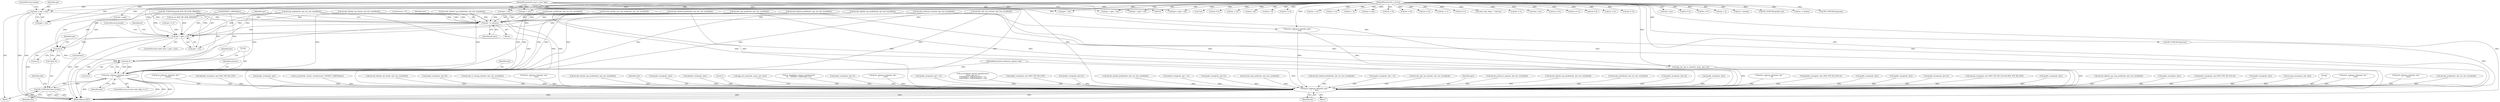 digraph "0_tcpdump_13d52e9c0e7caf7e6325b0051bc90a49968be67f@pointer" {
"1002137" [label="(Call,tptr = pptr + len)"];
"1000128" [label="(MethodParameterIn,const u_char *pptr)"];
"1000129" [label="(MethodParameterIn,u_int len)"];
"1002148" [label="(Call,tptr += advance)"];
"1001709" [label="(Call,tptr < pptr + len)"];
"1002109" [label="(Call,tptr-3)"];
"1002129" [label="(Call,tptr-3)"];
"1002127" [label="(Call,print_unknown_data(ndo, tptr-3, \"\n\t    \", tlen))"];
"1002107" [label="(Call,ND_TCHECK2(*(tptr-3),tlen))"];
"1002927" [label="(Call,print_unknown_data(ndo, pptr, \"\n\t    \", len))"];
"1001698" [label="(Call,len == BGP_MP_NLRI_MINSIZE)"];
"1002121" [label="(ControlStructure,if (ndo->ndo_vflag <= 1))"];
"1002128" [label="(Identifier,ndo)"];
"1001584" [label="(Call,decode_labeled_vpn_clnp_prefix(ndo, tptr, buf, sizeof(buf)))"];
"1002554" [label="(Call,ipaddr_string(ndo, tptr))"];
"1001641" [label="(Call,tptr = pptr + len)"];
"1002580" [label="(Call,tlen = len)"];
"1000471" [label="(Call,len % 4)"];
"1000362" [label="(Call,len != 0)"];
"1001047" [label="(Call,ipaddr_string(ndo, tptr+BGP_VPN_RD_LEN+4))"];
"1000598" [label="(Call,ipaddr_string(ndo, tptr))"];
"1000977" [label="(Call,isonsap_string(ndo, tptr, tlen))"];
"1002127" [label="(Call,print_unknown_data(ndo, tptr-3, \"\n\t    \", tlen))"];
"1002706" [label="(Call,len < 2)"];
"1002737" [label="(Call,len < alenlen)"];
"1001710" [label="(Identifier,tptr)"];
"1002112" [label="(Identifier,tlen)"];
"1002930" [label="(Literal,\"\n\t    \")"];
"1002931" [label="(Identifier,len)"];
"1000682" [label="(Call,print_unknown_data(ndo, tptr, \"\n\t    \", tlen))"];
"1000385" [label="(Call,ND_TCHECK2(tptr[0], len))"];
"1002076" [label="(Call,decode_multicast_vpn(ndo, tptr, buf, sizeof(buf)))"];
"1001764" [label="(Call,decode_labeled_prefix4(ndo, tptr, len, buf, sizeof(buf)))"];
"1002749" [label="(Call,len -= alenlen)"];
"1002892" [label="(Call,ND_TCHECK2(*pptr,len))"];
"1002139" [label="(Call,pptr + len)"];
"1001633" [label="(Call,print_unknown_data(ndo, tptr, \"\n\t    \", tlen))"];
"1001408" [label="(Call,decode_prefix6(ndo, tptr, len, buf, sizeof(buf)))"];
"1002653" [label="(Call,print_unknown_data(ndo, tptr,\"\n\t      \", length))"];
"1000909" [label="(Call,ip6addr_string(ndo, tptr+BGP_VPN_RD_LEN))"];
"1001804" [label="(Call,decode_labeled_vpn_prefix4(ndo, tptr, buf, sizeof(buf)))"];
"1000567" [label="(Call,ipaddr_string(ndo, tptr))"];
"1001705" [label="(Call,tptr += 3)"];
"1002137" [label="(Call,tptr = pptr + len)"];
"1002681" [label="(Call,as_printf(ndo, astostr, sizeof(astostr), EXTRACT_32BITS(tptr)))"];
"1000208" [label="(Call,pptr + len)"];
"1002130" [label="(Identifier,tptr)"];
"1002142" [label="(ControlStructure,break;)"];
"1000190" [label="(Call,!len)"];
"1000129" [label="(MethodParameterIn,u_int len)"];
"1000573" [label="(Call,len % 4)"];
"1000126" [label="(MethodParameterIn,netdissect_options *ndo)"];
"1001665" [label="(Call,EXTRACT_16BITS(tptr))"];
"1002012" [label="(Call,decode_labeled_vpn_clnp_prefix(ndo, tptr, buf, sizeof(buf)))"];
"1002879" [label="(Call,len > 12)"];
"1002110" [label="(Identifier,tptr)"];
"1002107" [label="(Call,ND_TCHECK2(*(tptr-3),tlen))"];
"1002691" [label="(Call,len -=4)"];
"1002132" [label="(Literal,\"\n\t    \")"];
"1002852" [label="(Call,len > 0)"];
"1000338" [label="(Call,len != 4)"];
"1001520" [label="(Call,decode_labeled_vpn_l2(ndo, tptr, buf, sizeof(buf)))"];
"1002500" [label="(Call,ipaddr_string(ndo, tptr+4))"];
"1002887" [label="(Call,len -= 12)"];
"1002723" [label="(Call,len -= 2)"];
"1001658" [label="(Call,ND_TCHECK2(tptr[0], BGP_MP_NLRI_MINSIZE))"];
"1002922" [label="(Block,)"];
"1002927" [label="(Call,print_unknown_data(ndo, pptr, \"\n\t    \", len))"];
"1001312" [label="(Call,decode_rt_routing_info(ndo, tptr, buf, sizeof(buf)))"];
"1002672" [label="(Call,len < 4)"];
"1001110" [label="(Call,print_unknown_data(ndo, tptr, \"\n\t    \", tlen))"];
"1001280" [label="(Call,decode_labeled_vpn_prefix4(ndo, tptr, buf, sizeof(buf)))"];
"1002138" [label="(Identifier,tptr)"];
"1002828" [label="(Call,len -= alen)"];
"1002928" [label="(Identifier,ndo)"];
"1000376" [label="(Call,len != 8)"];
"1000767" [label="(Call,ipaddr_string(ndo, tptr))"];
"1002115" [label="(Identifier,ndo)"];
"1000861" [label="(Call,ip6addr_string(ndo, tptr))"];
"1001711" [label="(Call,pptr + len)"];
"1002933" [label="(Literal,1)"];
"1000436" [label="(Call,len != 8)"];
"1002818" [label="(Call,bgp_attr_print(ndo, atype, tptr, alen))"];
"1002255" [label="(Call,as_printf(ndo, astostr, sizeof(astostr),\n\t\t\t    EXTRACT_32BITS(tptr+2)))"];
"1000373" [label="(Call,len != 6)"];
"1002133" [label="(Identifier,tlen)"];
"1000153" [label="(Call,len != 1)"];
"1002316" [label="(Call,ipaddr_string(ndo, tptr+2))"];
"1002570" [label="(Call,print_unknown_data(ndo, tptr, \"\n\t      \", tlen))"];
"1001948" [label="(Call,decode_labeled_vpn_l2(ndo, tptr, buf, sizeof(buf)))"];
"1000428" [label="(Call,ipaddr_string(ndo, tptr + 4))"];
"1002937" [label="(MethodReturn,RET)"];
"1000258" [label="(Call,as_printf(ndo, astostr, sizeof(astostr),\n\t\t\t\tas_size == 2 ?\n\t\t\t\tEXTRACT_16BITS(&tptr[2 + i]) :\n\t\t\t\tEXTRACT_32BITS(&tptr[2 + i])))"];
"1000180" [label="(Call,len % 2)"];
"1000815" [label="(Call,ipaddr_string(ndo, tptr+BGP_VPN_RD_LEN))"];
"1002302" [label="(Call,ipaddr_string(ndo, tptr+2))"];
"1001724" [label="(Call,decode_prefix4(ndo, tptr, len, buf, sizeof(buf)))"];
"1001721" [label="(Block,)"];
"1001643" [label="(Call,pptr + len)"];
"1002915" [label="(Call,ndo->ndo_vflag > 1 && len)"];
"1001980" [label="(Call,decode_clnp_prefix(ndo, tptr, buf, sizeof(buf)))"];
"1001448" [label="(Call,decode_labeled_prefix6(ndo, tptr, len, buf, sizeof(buf)))"];
"1000312" [label="(Call,len != 4)"];
"1000408" [label="(Call,ipaddr_string(ndo, tptr + 2))"];
"1001187" [label="(Call,pptr + len)"];
"1002237" [label="(Call,ipaddr_string(ndo, tptr+2))"];
"1002428" [label="(Call,tlen = len)"];
"1001552" [label="(Call,decode_clnp_prefix(ndo, tptr, buf, sizeof(buf)))"];
"1000391" [label="(Call,len == 6)"];
"1001916" [label="(Call,decode_labeled_vpn_prefix6(ndo, tptr, buf, sizeof(buf)))"];
"1000142" [label="(Call,tptr = pptr)"];
"1002148" [label="(Call,tptr += advance)"];
"1002111" [label="(Literal,3)"];
"1002908" [label="(Call,print_unknown_data(ndo, pptr, \"\n\t    \", len))"];
"1002144" [label="(Call,advance < 0)"];
"1002109" [label="(Call,tptr-3)"];
"1002149" [label="(Identifier,tptr)"];
"1001240" [label="(Call,decode_labeled_prefix4(ndo, tptr, len, buf, sizeof(buf)))"];
"1000463" [label="(Call,ipaddr_string(ndo, tptr + 4))"];
"1001376" [label="(Call,decode_mdt_vpn_nlri(ndo, tptr, buf, sizeof(buf)))"];
"1002929" [label="(Identifier,pptr)"];
"1001344" [label="(Call,decode_multicast_vpn(ndo, tptr, buf, sizeof(buf)))"];
"1001488" [label="(Call,decode_labeled_vpn_prefix6(ndo, tptr, buf, sizeof(buf)))"];
"1001200" [label="(Call,decode_prefix4(ndo, tptr, len, buf, sizeof(buf)))"];
"1001714" [label="(Block,)"];
"1002479" [label="(Call,ipaddr_string(ndo, tptr+4))"];
"1002835" [label="(Call,len == 0)"];
"1001836" [label="(Call,decode_prefix6(ndo, tptr, len, buf, sizeof(buf)))"];
"1001876" [label="(Call,decode_labeled_prefix6(ndo, tptr, len, buf, sizeof(buf)))"];
"1000128" [label="(MethodParameterIn,const u_char *pptr)"];
"1002131" [label="(Literal,3)"];
"1000206" [label="(Call,tptr < pptr + len)"];
"1002151" [label="(ControlStructure,break;)"];
"1002044" [label="(Call,decode_mdt_vpn_nlri(ndo, tptr, buf, sizeof(buf)))"];
"1002154" [label="(Call,len % 8)"];
"1000955" [label="(Call,ipaddr_string(ndo, tptr))"];
"1000548" [label="(Call,len != 4)"];
"1002923" [label="(Call,ND_TCHECK2(*pptr,len))"];
"1000145" [label="(Call,tlen=len)"];
"1002838" [label="(Call,len % 12)"];
"1001718" [label="(Identifier,af)"];
"1000200" [label="(Call,bgp_attr_get_as_size(ndo, atype, pptr, len))"];
"1002396" [label="(Call,print_unknown_data(ndo, tptr, \"\n\t      \", 8))"];
"1002108" [label="(Call,*(tptr-3))"];
"1001076" [label="(Call,ip6addr_string(ndo, tptr+BGP_VPN_RD_LEN+3))"];
"1002150" [label="(Identifier,advance)"];
"1000331" [label="(Call,ipaddr_string(ndo, tptr))"];
"1001185" [label="(Call,tptr < pptr + len)"];
"1002517" [label="(Call,ipaddr_string(ndo, tptr))"];
"1002221" [label="(Call,ipaddr_string(ndo, tptr+4))"];
"1001018" [label="(Call,isonsap_string(ndo, tptr+BGP_VPN_RD_LEN,tlen-BGP_VPN_RD_LEN))"];
"1001709" [label="(Call,tptr < pptr + len)"];
"1001708" [label="(ControlStructure,while (tptr < pptr + len))"];
"1002135" [label="(Identifier,advance)"];
"1002534" [label="(Call,ipaddr_string(ndo, tptr))"];
"1002129" [label="(Call,tptr-3)"];
"1002137" -> "1001721"  [label="AST: "];
"1002137" -> "1002139"  [label="CFG: "];
"1002138" -> "1002137"  [label="AST: "];
"1002139" -> "1002137"  [label="AST: "];
"1002142" -> "1002137"  [label="CFG: "];
"1002137" -> "1002937"  [label="DDG: "];
"1002137" -> "1002937"  [label="DDG: "];
"1000128" -> "1002137"  [label="DDG: "];
"1000129" -> "1002137"  [label="DDG: "];
"1002137" -> "1002148"  [label="DDG: "];
"1000128" -> "1000125"  [label="AST: "];
"1000128" -> "1002937"  [label="DDG: "];
"1000128" -> "1000142"  [label="DDG: "];
"1000128" -> "1000200"  [label="DDG: "];
"1000128" -> "1000206"  [label="DDG: "];
"1000128" -> "1000208"  [label="DDG: "];
"1000128" -> "1001185"  [label="DDG: "];
"1000128" -> "1001187"  [label="DDG: "];
"1000128" -> "1001641"  [label="DDG: "];
"1000128" -> "1001643"  [label="DDG: "];
"1000128" -> "1001709"  [label="DDG: "];
"1000128" -> "1001711"  [label="DDG: "];
"1000128" -> "1002139"  [label="DDG: "];
"1000128" -> "1002908"  [label="DDG: "];
"1000128" -> "1002927"  [label="DDG: "];
"1000129" -> "1000125"  [label="AST: "];
"1000129" -> "1002937"  [label="DDG: "];
"1000129" -> "1000145"  [label="DDG: "];
"1000129" -> "1000153"  [label="DDG: "];
"1000129" -> "1000180"  [label="DDG: "];
"1000129" -> "1000190"  [label="DDG: "];
"1000129" -> "1000200"  [label="DDG: "];
"1000129" -> "1000206"  [label="DDG: "];
"1000129" -> "1000208"  [label="DDG: "];
"1000129" -> "1000312"  [label="DDG: "];
"1000129" -> "1000338"  [label="DDG: "];
"1000129" -> "1000362"  [label="DDG: "];
"1000129" -> "1000373"  [label="DDG: "];
"1000129" -> "1000376"  [label="DDG: "];
"1000129" -> "1000385"  [label="DDG: "];
"1000129" -> "1000391"  [label="DDG: "];
"1000129" -> "1000436"  [label="DDG: "];
"1000129" -> "1000471"  [label="DDG: "];
"1000129" -> "1000548"  [label="DDG: "];
"1000129" -> "1000573"  [label="DDG: "];
"1000129" -> "1001185"  [label="DDG: "];
"1000129" -> "1001187"  [label="DDG: "];
"1000129" -> "1001641"  [label="DDG: "];
"1000129" -> "1001643"  [label="DDG: "];
"1000129" -> "1001698"  [label="DDG: "];
"1000129" -> "1001709"  [label="DDG: "];
"1000129" -> "1001711"  [label="DDG: "];
"1000129" -> "1002139"  [label="DDG: "];
"1000129" -> "1002154"  [label="DDG: "];
"1000129" -> "1002428"  [label="DDG: "];
"1000129" -> "1002580"  [label="DDG: "];
"1000129" -> "1002672"  [label="DDG: "];
"1000129" -> "1002691"  [label="DDG: "];
"1000129" -> "1002706"  [label="DDG: "];
"1000129" -> "1002723"  [label="DDG: "];
"1000129" -> "1002737"  [label="DDG: "];
"1000129" -> "1002749"  [label="DDG: "];
"1000129" -> "1002828"  [label="DDG: "];
"1000129" -> "1002835"  [label="DDG: "];
"1000129" -> "1002838"  [label="DDG: "];
"1000129" -> "1002852"  [label="DDG: "];
"1000129" -> "1002879"  [label="DDG: "];
"1000129" -> "1002887"  [label="DDG: "];
"1000129" -> "1002892"  [label="DDG: "];
"1000129" -> "1002908"  [label="DDG: "];
"1000129" -> "1002915"  [label="DDG: "];
"1000129" -> "1002923"  [label="DDG: "];
"1000129" -> "1002927"  [label="DDG: "];
"1002148" -> "1001714"  [label="AST: "];
"1002148" -> "1002150"  [label="CFG: "];
"1002149" -> "1002148"  [label="AST: "];
"1002150" -> "1002148"  [label="AST: "];
"1001710" -> "1002148"  [label="CFG: "];
"1002148" -> "1002937"  [label="DDG: "];
"1002148" -> "1001709"  [label="DDG: "];
"1002144" -> "1002148"  [label="DDG: "];
"1001876" -> "1002148"  [label="DDG: "];
"1001724" -> "1002148"  [label="DDG: "];
"1002044" -> "1002148"  [label="DDG: "];
"1001916" -> "1002148"  [label="DDG: "];
"1002076" -> "1002148"  [label="DDG: "];
"1001836" -> "1002148"  [label="DDG: "];
"1001804" -> "1002148"  [label="DDG: "];
"1001764" -> "1002148"  [label="DDG: "];
"1001948" -> "1002148"  [label="DDG: "];
"1001980" -> "1002148"  [label="DDG: "];
"1001658" -> "1002148"  [label="DDG: "];
"1002012" -> "1002148"  [label="DDG: "];
"1001665" -> "1002148"  [label="DDG: "];
"1001709" -> "1001708"  [label="AST: "];
"1001709" -> "1001711"  [label="CFG: "];
"1001710" -> "1001709"  [label="AST: "];
"1001711" -> "1001709"  [label="AST: "];
"1001718" -> "1001709"  [label="CFG: "];
"1002151" -> "1001709"  [label="CFG: "];
"1001709" -> "1002937"  [label="DDG: "];
"1001709" -> "1002937"  [label="DDG: "];
"1001709" -> "1002937"  [label="DDG: "];
"1001705" -> "1001709"  [label="DDG: "];
"1001658" -> "1001709"  [label="DDG: "];
"1001665" -> "1001709"  [label="DDG: "];
"1001764" -> "1001709"  [label="DDG: "];
"1001724" -> "1001709"  [label="DDG: "];
"1001876" -> "1001709"  [label="DDG: "];
"1001836" -> "1001709"  [label="DDG: "];
"1001698" -> "1001709"  [label="DDG: "];
"1001709" -> "1002109"  [label="DDG: "];
"1002109" -> "1002108"  [label="AST: "];
"1002109" -> "1002111"  [label="CFG: "];
"1002110" -> "1002109"  [label="AST: "];
"1002111" -> "1002109"  [label="AST: "];
"1002108" -> "1002109"  [label="CFG: "];
"1001658" -> "1002109"  [label="DDG: "];
"1000142" -> "1002109"  [label="DDG: "];
"1001665" -> "1002109"  [label="DDG: "];
"1002109" -> "1002129"  [label="DDG: "];
"1002129" -> "1002127"  [label="AST: "];
"1002129" -> "1002131"  [label="CFG: "];
"1002130" -> "1002129"  [label="AST: "];
"1002131" -> "1002129"  [label="AST: "];
"1002132" -> "1002129"  [label="CFG: "];
"1002129" -> "1002127"  [label="DDG: "];
"1002129" -> "1002127"  [label="DDG: "];
"1001658" -> "1002129"  [label="DDG: "];
"1001665" -> "1002129"  [label="DDG: "];
"1002127" -> "1002121"  [label="AST: "];
"1002127" -> "1002133"  [label="CFG: "];
"1002128" -> "1002127"  [label="AST: "];
"1002132" -> "1002127"  [label="AST: "];
"1002133" -> "1002127"  [label="AST: "];
"1002135" -> "1002127"  [label="CFG: "];
"1002127" -> "1002937"  [label="DDG: "];
"1002127" -> "1002937"  [label="DDG: "];
"1002127" -> "1002937"  [label="DDG: "];
"1002127" -> "1002937"  [label="DDG: "];
"1002127" -> "1002107"  [label="DDG: "];
"1002044" -> "1002127"  [label="DDG: "];
"1001804" -> "1002127"  [label="DDG: "];
"1002012" -> "1002127"  [label="DDG: "];
"1001724" -> "1002127"  [label="DDG: "];
"1002076" -> "1002127"  [label="DDG: "];
"1001916" -> "1002127"  [label="DDG: "];
"1001764" -> "1002127"  [label="DDG: "];
"1001948" -> "1002127"  [label="DDG: "];
"1001876" -> "1002127"  [label="DDG: "];
"1001980" -> "1002127"  [label="DDG: "];
"1001836" -> "1002127"  [label="DDG: "];
"1000126" -> "1002127"  [label="DDG: "];
"1002107" -> "1002127"  [label="DDG: "];
"1002127" -> "1002927"  [label="DDG: "];
"1002107" -> "1001721"  [label="AST: "];
"1002107" -> "1002112"  [label="CFG: "];
"1002108" -> "1002107"  [label="AST: "];
"1002112" -> "1002107"  [label="AST: "];
"1002115" -> "1002107"  [label="CFG: "];
"1002107" -> "1002937"  [label="DDG: "];
"1002107" -> "1002937"  [label="DDG: "];
"1002107" -> "1002937"  [label="DDG: "];
"1000145" -> "1002107"  [label="DDG: "];
"1002927" -> "1002922"  [label="AST: "];
"1002927" -> "1002931"  [label="CFG: "];
"1002928" -> "1002927"  [label="AST: "];
"1002929" -> "1002927"  [label="AST: "];
"1002930" -> "1002927"  [label="AST: "];
"1002931" -> "1002927"  [label="AST: "];
"1002933" -> "1002927"  [label="CFG: "];
"1002927" -> "1002937"  [label="DDG: "];
"1002927" -> "1002937"  [label="DDG: "];
"1002927" -> "1002937"  [label="DDG: "];
"1002927" -> "1002937"  [label="DDG: "];
"1000815" -> "1002927"  [label="DDG: "];
"1000682" -> "1002927"  [label="DDG: "];
"1001804" -> "1002927"  [label="DDG: "];
"1001047" -> "1002927"  [label="DDG: "];
"1001018" -> "1002927"  [label="DDG: "];
"1001724" -> "1002927"  [label="DDG: "];
"1001916" -> "1002927"  [label="DDG: "];
"1000861" -> "1002927"  [label="DDG: "];
"1000258" -> "1002927"  [label="DDG: "];
"1001520" -> "1002927"  [label="DDG: "];
"1001376" -> "1002927"  [label="DDG: "];
"1001948" -> "1002927"  [label="DDG: "];
"1001876" -> "1002927"  [label="DDG: "];
"1002534" -> "1002927"  [label="DDG: "];
"1000200" -> "1002927"  [label="DDG: "];
"1000200" -> "1002927"  [label="DDG: "];
"1002554" -> "1002927"  [label="DDG: "];
"1000598" -> "1002927"  [label="DDG: "];
"1001448" -> "1002927"  [label="DDG: "];
"1002570" -> "1002927"  [label="DDG: "];
"1000567" -> "1002927"  [label="DDG: "];
"1002908" -> "1002927"  [label="DDG: "];
"1002908" -> "1002927"  [label="DDG: "];
"1001312" -> "1002927"  [label="DDG: "];
"1002221" -> "1002927"  [label="DDG: "];
"1000408" -> "1002927"  [label="DDG: "];
"1002044" -> "1002927"  [label="DDG: "];
"1001633" -> "1002927"  [label="DDG: "];
"1000331" -> "1002927"  [label="DDG: "];
"1001110" -> "1002927"  [label="DDG: "];
"1002517" -> "1002927"  [label="DDG: "];
"1002012" -> "1002927"  [label="DDG: "];
"1001076" -> "1002927"  [label="DDG: "];
"1001240" -> "1002927"  [label="DDG: "];
"1000909" -> "1002927"  [label="DDG: "];
"1001980" -> "1002927"  [label="DDG: "];
"1002316" -> "1002927"  [label="DDG: "];
"1000463" -> "1002927"  [label="DDG: "];
"1001584" -> "1002927"  [label="DDG: "];
"1001836" -> "1002927"  [label="DDG: "];
"1002479" -> "1002927"  [label="DDG: "];
"1002076" -> "1002927"  [label="DDG: "];
"1002255" -> "1002927"  [label="DDG: "];
"1002818" -> "1002927"  [label="DDG: "];
"1001408" -> "1002927"  [label="DDG: "];
"1002681" -> "1002927"  [label="DDG: "];
"1001280" -> "1002927"  [label="DDG: "];
"1001344" -> "1002927"  [label="DDG: "];
"1002237" -> "1002927"  [label="DDG: "];
"1002302" -> "1002927"  [label="DDG: "];
"1001764" -> "1002927"  [label="DDG: "];
"1001488" -> "1002927"  [label="DDG: "];
"1001552" -> "1002927"  [label="DDG: "];
"1000977" -> "1002927"  [label="DDG: "];
"1000955" -> "1002927"  [label="DDG: "];
"1000428" -> "1002927"  [label="DDG: "];
"1000767" -> "1002927"  [label="DDG: "];
"1002653" -> "1002927"  [label="DDG: "];
"1002396" -> "1002927"  [label="DDG: "];
"1001200" -> "1002927"  [label="DDG: "];
"1002500" -> "1002927"  [label="DDG: "];
"1000126" -> "1002927"  [label="DDG: "];
"1002923" -> "1002927"  [label="DDG: "];
}
